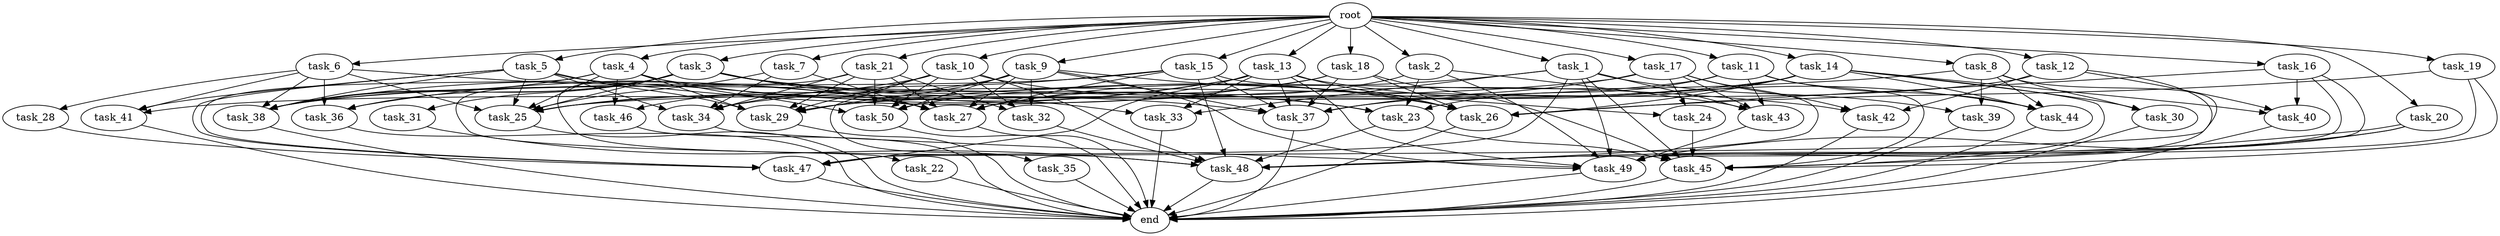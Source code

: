 digraph G {
  root [size="0.000000e+00"];
  task_1 [size="8.889536e+10"];
  task_2 [size="2.214540e+10"];
  task_3 [size="6.947596e+10"];
  task_4 [size="3.407747e+10"];
  task_5 [size="7.071952e+10"];
  task_6 [size="2.017962e+10"];
  task_7 [size="9.415943e+10"];
  task_8 [size="8.707599e+10"];
  task_9 [size="3.751786e+10"];
  task_10 [size="2.477330e+10"];
  task_11 [size="1.611088e+10"];
  task_12 [size="2.843918e+10"];
  task_13 [size="7.041607e+09"];
  task_14 [size="1.309279e+10"];
  task_15 [size="4.344427e+10"];
  task_16 [size="1.676622e+10"];
  task_17 [size="2.711925e+10"];
  task_18 [size="5.111709e+10"];
  task_19 [size="1.408232e+10"];
  task_20 [size="3.979326e+10"];
  task_21 [size="2.461432e+10"];
  task_22 [size="2.635350e+10"];
  task_23 [size="4.076760e+10"];
  task_24 [size="6.904093e+09"];
  task_25 [size="5.988584e+10"];
  task_26 [size="5.256245e+10"];
  task_27 [size="1.889366e+10"];
  task_28 [size="1.440086e+10"];
  task_29 [size="1.796402e+10"];
  task_30 [size="3.824592e+10"];
  task_31 [size="3.493934e+10"];
  task_32 [size="6.032720e+10"];
  task_33 [size="8.303862e+10"];
  task_34 [size="6.590458e+10"];
  task_35 [size="6.915744e+10"];
  task_36 [size="4.116274e+09"];
  task_37 [size="1.024994e+10"];
  task_38 [size="9.544530e+10"];
  task_39 [size="6.605012e+09"];
  task_40 [size="8.512038e+09"];
  task_41 [size="8.843222e+10"];
  task_42 [size="3.846535e+10"];
  task_43 [size="9.923838e+10"];
  task_44 [size="2.024122e+10"];
  task_45 [size="8.282892e+10"];
  task_46 [size="8.033952e+10"];
  task_47 [size="2.314840e+10"];
  task_48 [size="5.046529e+10"];
  task_49 [size="3.737673e+10"];
  task_50 [size="2.814433e+10"];
  end [size="0.000000e+00"];

  root -> task_1 [size="1.000000e-12"];
  root -> task_2 [size="1.000000e-12"];
  root -> task_3 [size="1.000000e-12"];
  root -> task_4 [size="1.000000e-12"];
  root -> task_5 [size="1.000000e-12"];
  root -> task_6 [size="1.000000e-12"];
  root -> task_7 [size="1.000000e-12"];
  root -> task_8 [size="1.000000e-12"];
  root -> task_9 [size="1.000000e-12"];
  root -> task_10 [size="1.000000e-12"];
  root -> task_11 [size="1.000000e-12"];
  root -> task_12 [size="1.000000e-12"];
  root -> task_13 [size="1.000000e-12"];
  root -> task_14 [size="1.000000e-12"];
  root -> task_15 [size="1.000000e-12"];
  root -> task_16 [size="1.000000e-12"];
  root -> task_17 [size="1.000000e-12"];
  root -> task_18 [size="1.000000e-12"];
  root -> task_19 [size="1.000000e-12"];
  root -> task_20 [size="1.000000e-12"];
  root -> task_21 [size="1.000000e-12"];
  task_1 -> task_27 [size="2.361707e+07"];
  task_1 -> task_33 [size="2.767954e+08"];
  task_1 -> task_39 [size="3.302506e+07"];
  task_1 -> task_43 [size="2.480959e+08"];
  task_1 -> task_45 [size="1.035362e+08"];
  task_1 -> task_47 [size="3.858067e+07"];
  task_1 -> task_49 [size="3.737673e+07"];
  task_2 -> task_23 [size="1.019190e+08"];
  task_2 -> task_27 [size="2.361707e+07"];
  task_2 -> task_43 [size="2.480959e+08"];
  task_2 -> task_49 [size="3.737673e+07"];
  task_3 -> task_23 [size="1.019190e+08"];
  task_3 -> task_25 [size="7.485730e+07"];
  task_3 -> task_26 [size="7.508921e+07"];
  task_3 -> task_27 [size="2.361707e+07"];
  task_3 -> task_31 [size="3.493934e+08"];
  task_3 -> task_33 [size="2.767954e+08"];
  task_3 -> task_36 [size="1.372091e+07"];
  task_3 -> task_38 [size="1.363504e+08"];
  task_3 -> task_48 [size="5.607255e+07"];
  task_4 -> task_25 [size="7.485730e+07"];
  task_4 -> task_29 [size="2.566288e+07"];
  task_4 -> task_37 [size="1.464277e+07"];
  task_4 -> task_38 [size="1.363504e+08"];
  task_4 -> task_46 [size="4.016976e+08"];
  task_4 -> task_47 [size="3.858067e+07"];
  task_4 -> task_50 [size="5.628865e+07"];
  task_5 -> task_25 [size="7.485730e+07"];
  task_5 -> task_29 [size="2.566288e+07"];
  task_5 -> task_34 [size="1.318092e+08"];
  task_5 -> task_38 [size="1.363504e+08"];
  task_5 -> task_41 [size="2.947741e+08"];
  task_5 -> task_42 [size="1.282178e+08"];
  task_5 -> task_47 [size="3.858067e+07"];
  task_6 -> task_25 [size="7.485730e+07"];
  task_6 -> task_27 [size="2.361707e+07"];
  task_6 -> task_28 [size="1.440086e+08"];
  task_6 -> task_36 [size="1.372091e+07"];
  task_6 -> task_38 [size="1.363504e+08"];
  task_6 -> task_41 [size="2.947741e+08"];
  task_7 -> task_25 [size="7.485730e+07"];
  task_7 -> task_27 [size="2.361707e+07"];
  task_7 -> task_34 [size="1.318092e+08"];
  task_8 -> task_29 [size="2.566288e+07"];
  task_8 -> task_30 [size="1.912296e+08"];
  task_8 -> task_39 [size="3.302506e+07"];
  task_8 -> task_44 [size="5.060305e+07"];
  task_8 -> task_49 [size="3.737673e+07"];
  task_9 -> task_26 [size="7.508921e+07"];
  task_9 -> task_27 [size="2.361707e+07"];
  task_9 -> task_29 [size="2.566288e+07"];
  task_9 -> task_32 [size="2.010907e+08"];
  task_9 -> task_37 [size="1.464277e+07"];
  task_9 -> task_46 [size="4.016976e+08"];
  task_9 -> task_49 [size="3.737673e+07"];
  task_9 -> task_50 [size="5.628865e+07"];
  task_10 -> task_23 [size="1.019190e+08"];
  task_10 -> task_25 [size="7.485730e+07"];
  task_10 -> task_29 [size="2.566288e+07"];
  task_10 -> task_32 [size="2.010907e+08"];
  task_10 -> task_35 [size="6.915744e+08"];
  task_10 -> task_48 [size="5.607255e+07"];
  task_10 -> task_50 [size="5.628865e+07"];
  task_11 -> task_23 [size="1.019190e+08"];
  task_11 -> task_29 [size="2.566288e+07"];
  task_11 -> task_43 [size="2.480959e+08"];
  task_11 -> task_44 [size="5.060305e+07"];
  task_11 -> task_45 [size="1.035362e+08"];
  task_12 -> task_34 [size="1.318092e+08"];
  task_12 -> task_40 [size="2.837346e+07"];
  task_12 -> task_42 [size="1.282178e+08"];
  task_12 -> task_47 [size="3.858067e+07"];
  task_13 -> task_25 [size="7.485730e+07"];
  task_13 -> task_26 [size="7.508921e+07"];
  task_13 -> task_33 [size="2.767954e+08"];
  task_13 -> task_37 [size="1.464277e+07"];
  task_13 -> task_38 [size="1.363504e+08"];
  task_13 -> task_44 [size="5.060305e+07"];
  task_13 -> task_47 [size="3.858067e+07"];
  task_13 -> task_49 [size="3.737673e+07"];
  task_14 -> task_25 [size="7.485730e+07"];
  task_14 -> task_26 [size="7.508921e+07"];
  task_14 -> task_30 [size="1.912296e+08"];
  task_14 -> task_37 [size="1.464277e+07"];
  task_14 -> task_38 [size="1.363504e+08"];
  task_14 -> task_40 [size="2.837346e+07"];
  task_14 -> task_44 [size="5.060305e+07"];
  task_14 -> task_45 [size="1.035362e+08"];
  task_15 -> task_24 [size="3.452047e+07"];
  task_15 -> task_27 [size="2.361707e+07"];
  task_15 -> task_34 [size="1.318092e+08"];
  task_15 -> task_37 [size="1.464277e+07"];
  task_15 -> task_38 [size="1.363504e+08"];
  task_15 -> task_48 [size="5.607255e+07"];
  task_16 -> task_26 [size="7.508921e+07"];
  task_16 -> task_40 [size="2.837346e+07"];
  task_16 -> task_48 [size="5.607255e+07"];
  task_16 -> task_49 [size="3.737673e+07"];
  task_17 -> task_24 [size="3.452047e+07"];
  task_17 -> task_37 [size="1.464277e+07"];
  task_17 -> task_41 [size="2.947741e+08"];
  task_17 -> task_42 [size="1.282178e+08"];
  task_17 -> task_43 [size="2.480959e+08"];
  task_17 -> task_48 [size="5.607255e+07"];
  task_18 -> task_26 [size="7.508921e+07"];
  task_18 -> task_36 [size="1.372091e+07"];
  task_18 -> task_37 [size="1.464277e+07"];
  task_18 -> task_45 [size="1.035362e+08"];
  task_18 -> task_50 [size="5.628865e+07"];
  task_19 -> task_26 [size="7.508921e+07"];
  task_19 -> task_45 [size="1.035362e+08"];
  task_19 -> task_49 [size="3.737673e+07"];
  task_20 -> task_45 [size="1.035362e+08"];
  task_20 -> task_48 [size="5.607255e+07"];
  task_20 -> task_49 [size="3.737673e+07"];
  task_21 -> task_22 [size="2.635350e+08"];
  task_21 -> task_27 [size="2.361707e+07"];
  task_21 -> task_29 [size="2.566288e+07"];
  task_21 -> task_32 [size="2.010907e+08"];
  task_21 -> task_34 [size="1.318092e+08"];
  task_21 -> task_50 [size="5.628865e+07"];
  task_22 -> end [size="1.000000e-12"];
  task_23 -> task_45 [size="1.035362e+08"];
  task_23 -> task_48 [size="5.607255e+07"];
  task_24 -> task_45 [size="1.035362e+08"];
  task_25 -> end [size="1.000000e-12"];
  task_26 -> end [size="1.000000e-12"];
  task_27 -> end [size="1.000000e-12"];
  task_28 -> task_47 [size="3.858067e+07"];
  task_29 -> end [size="1.000000e-12"];
  task_30 -> end [size="1.000000e-12"];
  task_31 -> task_48 [size="5.607255e+07"];
  task_32 -> task_48 [size="5.607255e+07"];
  task_33 -> end [size="1.000000e-12"];
  task_34 -> task_49 [size="3.737673e+07"];
  task_35 -> end [size="1.000000e-12"];
  task_36 -> end [size="1.000000e-12"];
  task_37 -> end [size="1.000000e-12"];
  task_38 -> end [size="1.000000e-12"];
  task_39 -> end [size="1.000000e-12"];
  task_40 -> end [size="1.000000e-12"];
  task_41 -> end [size="1.000000e-12"];
  task_42 -> end [size="1.000000e-12"];
  task_43 -> task_49 [size="3.737673e+07"];
  task_44 -> end [size="1.000000e-12"];
  task_45 -> end [size="1.000000e-12"];
  task_46 -> end [size="1.000000e-12"];
  task_47 -> end [size="1.000000e-12"];
  task_48 -> end [size="1.000000e-12"];
  task_49 -> end [size="1.000000e-12"];
  task_50 -> end [size="1.000000e-12"];
}
